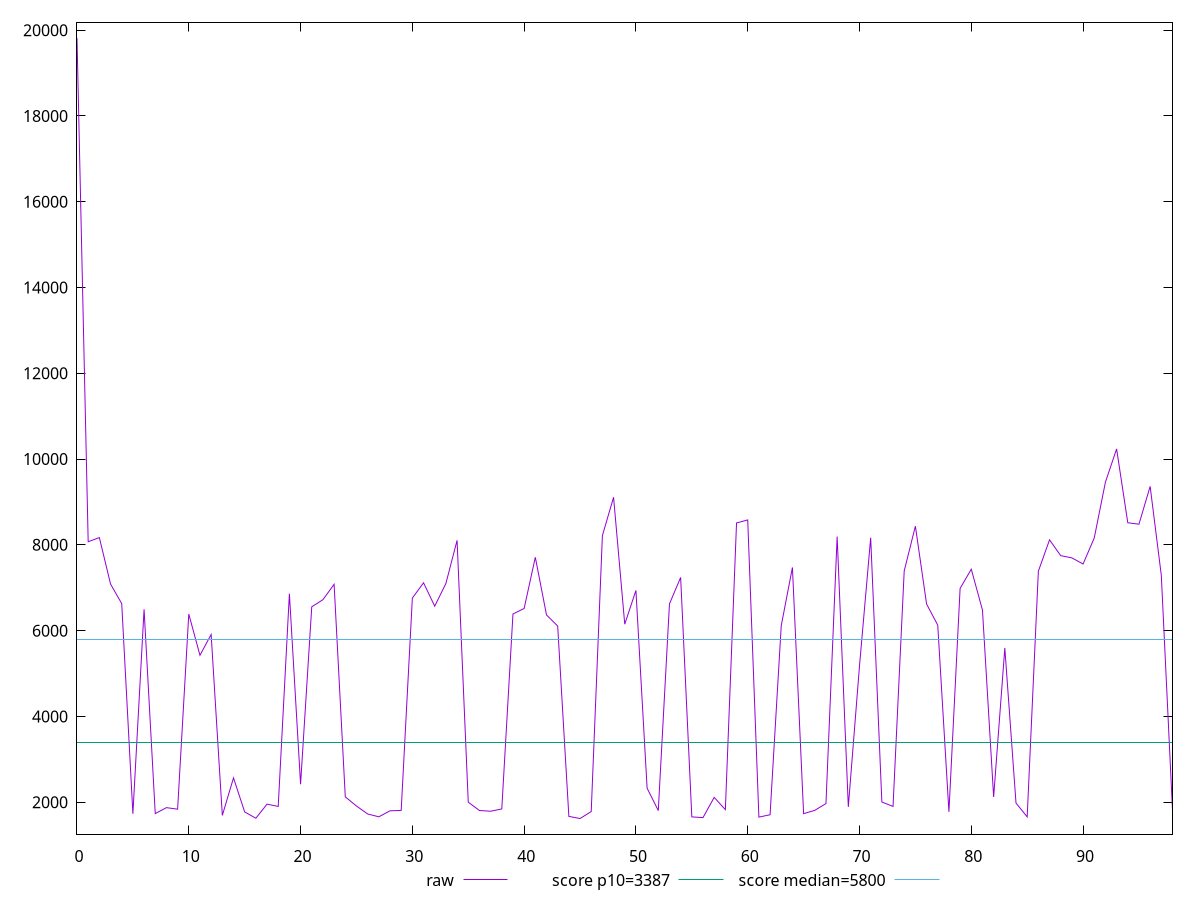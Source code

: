 reset

$raw <<EOF
0 19819.25633881931
1 8072.832983928136
2 8169.78332540147
3 7086.878608691608
4 6630.5469436643125
5 1730.7710554538712
6 6498.00390293107
7 1734.7151215400688
8 1873.364527485274
9 1837.4710000000002
10 6386.535369595462
11 5425.701723551551
12 5910.584789503573
13 1692.3909999999996
14 2566.967610330579
15 1772.5469999999998
16 1626.4139999999998
17 1954.8329199722289
18 1901.2139999999995
19 6861.911399744635
20 2419.2588201644903
21 6555.863462251966
22 6721.728372765828
23 7080.389703264807
24 2124.4305696411125
25 1911.218033302629
26 1725.7844018658507
27 1659.759
28 1799.1315000000004
29 1808.394
30 6759.783525475179
31 7115.099779239154
32 6570.409722268647
33 7099.366884745459
34 8105.242002669771
35 2000.8804999786378
36 1806.8799999999999
37 1789.791
38 1843.1675
39 6388.298772061866
40 6517.318684013218
41 7710.625451584456
42 6365.82994046525
43 6107.108345307757
44 1669.6080000000002
45 1619.7319999999997
46 1781.8379999999997
47 8216.455413221473
48 9109.23088681345
49 6150.374310656587
50 6937.679783107134
51 2327.531088317871
52 1805.0338758474732
53 6624.141383198454
54 7240.6206110158055
55 1657.516
56 1640.94
57 2112.490294297791
58 1826.9138338577259
59 8511.190028837003
60 8581.266883680688
61 1652.7209999999998
62 1707.8999999999999
63 6116.831335548035
64 7473.161166887046
65 1732.8494999999996
66 1809.92
67 1968.4866
68 8193.377644603208
69 1890.210967851639
70 5176.151341260159
71 8166.325525817495
72 2004.7284102291105
73 1901.7780000000002
74 7393.828683560336
75 8435.87570359568
76 6621.57099286879
77 6127.596190909075
78 1775.592
79 6984.0209481586435
80 7432.586541612658
81 6480.304794029809
82 2120.348397644424
83 5594.760000150178
84 1979.9432358181002
85 1658.3759999999997
86 7385.800605957977
87 8117.346681368239
88 7748.1015872125045
89 7696.173870192662
90 7553.365252891423
91 8159.989238263134
92 9462.597155544374
93 10236.910237008464
94 8515.475278166892
95 8481.765877805672
96 9363.1450959155
97 7288.353071014242
98 1813.4023862934114
EOF

set key outside below
set xrange [0:98]
set yrange [1255.7415132236135:20183.246825595696]
set trange [1255.7415132236135:20183.246825595696]
set terminal svg size 640, 500 enhanced background rgb 'white'
set output "reports/report_00027_2021-02-24T12-40-31.850Z/speed-index/samples/card/raw/values.svg"

plot $raw title "raw" with line, \
     3387 title "score p10=3387", \
     5800 title "score median=5800"

reset

